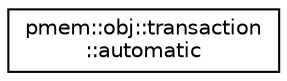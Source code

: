 digraph "Graphical Class Hierarchy"
{
  edge [fontname="Helvetica",fontsize="10",labelfontname="Helvetica",labelfontsize="10"];
  node [fontname="Helvetica",fontsize="10",shape=record];
  rankdir="LR";
  Node1 [label="pmem::obj::transaction\l::automatic",height=0.2,width=0.4,color="black", fillcolor="white", style="filled",URL="$classpmem_1_1obj_1_1transaction_1_1automatic.html",tooltip="C++ automatic scope transaction class. "];
}

